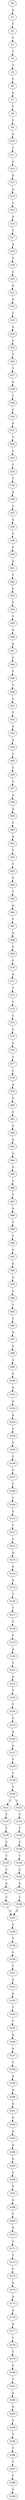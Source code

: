strict digraph  {
	S0 -> S1 [ label = G ];
	S1 -> S2 [ label = T ];
	S2 -> S3 [ label = C ];
	S3 -> S4 [ label = T ];
	S4 -> S5 [ label = T ];
	S5 -> S6 [ label = C ];
	S6 -> S7 [ label = G ];
	S7 -> S8 [ label = T ];
	S8 -> S9 [ label = T ];
	S9 -> S10 [ label = G ];
	S10 -> S11 [ label = C ];
	S11 -> S12 [ label = C ];
	S12 -> S13 [ label = G ];
	S13 -> S14 [ label = A ];
	S14 -> S15 [ label = C ];
	S15 -> S16 [ label = G ];
	S16 -> S17 [ label = T ];
	S17 -> S18 [ label = A ];
	S18 -> S19 [ label = A ];
	S19 -> S20 [ label = C ];
	S20 -> S21 [ label = A ];
	S21 -> S22 [ label = G ];
	S22 -> S23 [ label = C ];
	S23 -> S24 [ label = A ];
	S24 -> S25 [ label = T ];
	S25 -> S26 [ label = T ];
	S26 -> S27 [ label = T ];
	S27 -> S28 [ label = G ];
	S28 -> S29 [ label = T ];
	S29 -> S30 [ label = C ];
	S30 -> S31 [ label = G ];
	S31 -> S32 [ label = T ];
	S32 -> S33 [ label = C ];
	S33 -> S34 [ label = T ];
	S34 -> S35 [ label = T ];
	S35 -> S36 [ label = A ];
	S36 -> S37 [ label = C ];
	S37 -> S38 [ label = A ];
	S38 -> S39 [ label = C ];
	S39 -> S40 [ label = G ];
	S40 -> S41 [ label = A ];
	S41 -> S42 [ label = C ];
	S42 -> S43 [ label = C ];
	S43 -> S44 [ label = C ];
	S44 -> S45 [ label = C ];
	S45 -> S46 [ label = A ];
	S46 -> S47 [ label = A ];
	S47 -> S48 [ label = C ];
	S48 -> S49 [ label = C ];
	S49 -> S50 [ label = T ];
	S50 -> S51 [ label = C ];
	S51 -> S52 [ label = T ];
	S52 -> S53 [ label = A ];
	S53 -> S54 [ label = A ];
	S54 -> S55 [ label = C ];
	S55 -> S56 [ label = C ];
	S56 -> S57 [ label = C ];
	S57 -> S58 [ label = A ];
	S58 -> S59 [ label = A ];
	S59 -> S60 [ label = C ];
	S60 -> S61 [ label = A ];
	S61 -> S62 [ label = T ];
	S62 -> S63 [ label = T ];
	S63 -> S64 [ label = G ];
	S64 -> S65 [ label = T ];
	S65 -> S66 [ label = A ];
	S66 -> S67 [ label = C ];
	S67 -> S68 [ label = A ];
	S68 -> S69 [ label = C ];
	S69 -> S70 [ label = C ];
	S70 -> S71 [ label = A ];
	S71 -> S72 [ label = T ];
	S72 -> S73 [ label = T ];
	S73 -> S74 [ label = C ];
	S74 -> S75 [ label = C ];
	S75 -> S76 [ label = A ];
	S76 -> S77 [ label = C ];
	S77 -> S78 [ label = C ];
	S78 -> S79 [ label = A ];
	S79 -> S80 [ label = A ];
	S80 -> S81 [ label = C ];
	S81 -> S82 [ label = A ];
	S82 -> S83 [ label = A ];
	S83 -> S84 [ label = G ];
	S84 -> S85 [ label = G ];
	S85 -> S86 [ label = T ];
	S86 -> S87 [ label = T ];
	S87 -> S88 [ label = A ];
	S88 -> S89 [ label = T ];
	S89 -> S90 [ label = T ];
	S90 -> S91 [ label = G ];
	S91 -> S92 [ label = G ];
	S92 -> S93 [ label = A ];
	S93 -> S94 [ label = G ];
	S94 -> S95 [ label = T ];
	S95 -> S96 [ label = T ];
	S96 -> S97 [ label = G ];
	S97 -> S98 [ label = A ];
	S98 -> S99 [ label = A ];
	S99 -> S100 [ label = A ];
	S100 -> S101 [ label = A ];
	S101 -> S102 [ label = G ];
	S102 -> S103 [ label = A ];
	S103 -> S104 [ label = T ];
	S104 -> S105 [ label = C ];
	S105 -> S106 [ label = C ];
	S106 -> S107 [ label = C ];
	S107 -> S108 [ label = C ];
	S108 -> S109 [ label = C ];
	S109 -> S110 [ label = G ];
	S110 -> S111 [ label = T ];
	S111 -> S112 [ label = C ];
	S112 -> S113 [ label = G ];
	S113 -> S114 [ label = G ];
	S114 -> S115 [ label = G ];
	S115 -> S116 [ label = T ];
	S116 -> S117 [ label = T ];
	S117 -> S118 [ label = T ];
	S118 -> S119 [ label = T ];
	S119 -> S120 [ label = A ];
	S120 -> S121 [ label = T ];
	S121 -> S122 [ label = G ];
	S122 -> S123 [ label = T ];
	S123 -> S124 [ label = T ];
	S124 -> S125 [ label = C ];
	S125 -> S126 [ label = G ];
	S126 -> S127 [ label = G ];
	S127 -> S128 [ label = T ];
	S128 -> S129 [ label = T ];
	S129 -> S130 [ label = T ];
	S130 -> S131 [ label = C ];
	S130 -> S132 [ label = T ];
	S131 -> S133 [ label = T ];
	S132 -> S134 [ label = T ];
	S133 -> S135 [ label = T ];
	S134 -> S136 [ label = T ];
	S135 -> S137 [ label = C ];
	S136 -> S138 [ label = C ];
	S137 -> S139 [ label = T ];
	S138 -> S140 [ label = T ];
	S139 -> S141 [ label = C ];
	S140 -> S142 [ label = C ];
	S141 -> S143 [ label = A ];
	S142 -> S144 [ label = A ];
	S143 -> S145 [ label = C ];
	S144 -> S146 [ label = C ];
	S145 -> S147 [ label = G ];
	S146 -> S147 [ label = G ];
	S147 -> S148 [ label = T ];
	S148 -> S149 [ label = T ];
	S149 -> S150 [ label = C ];
	S150 -> S151 [ label = T ];
	S151 -> S152 [ label = G ];
	S152 -> S153 [ label = G ];
	S153 -> S154 [ label = T ];
	S154 -> S155 [ label = T ];
	S155 -> S156 [ label = G ];
	S156 -> S157 [ label = A ];
	S157 -> S158 [ label = T ];
	S158 -> S159 [ label = A ];
	S159 -> S160 [ label = A ];
	S160 -> S161 [ label = G ];
	S161 -> S162 [ label = G ];
	S162 -> S163 [ label = A ];
	S163 -> S164 [ label = G ];
	S164 -> S165 [ label = G ];
	S165 -> S166 [ label = T ];
	S166 -> S167 [ label = T ];
	S167 -> S168 [ label = G ];
	S168 -> S169 [ label = T ];
	S169 -> S170 [ label = G ];
	S170 -> S171 [ label = T ];
	S171 -> S172 [ label = T ];
	S172 -> S173 [ label = C ];
	S173 -> S174 [ label = A ];
	S174 -> S175 [ label = A ];
	S175 -> S176 [ label = G ];
	S176 -> S177 [ label = G ];
	S177 -> S178 [ label = T ];
	S178 -> S179 [ label = T ];
	S179 -> S180 [ label = C ];
	S180 -> S181 [ label = T ];
	S181 -> S182 [ label = G ];
	S182 -> S183 [ label = G ];
	S183 -> S184 [ label = T ];
	S184 -> S185 [ label = T ];
	S185 -> S186 [ label = T ];
	S186 -> S187 [ label = T ];
	S187 -> S188 [ label = C ];
	S188 -> S189 [ label = T ];
}
